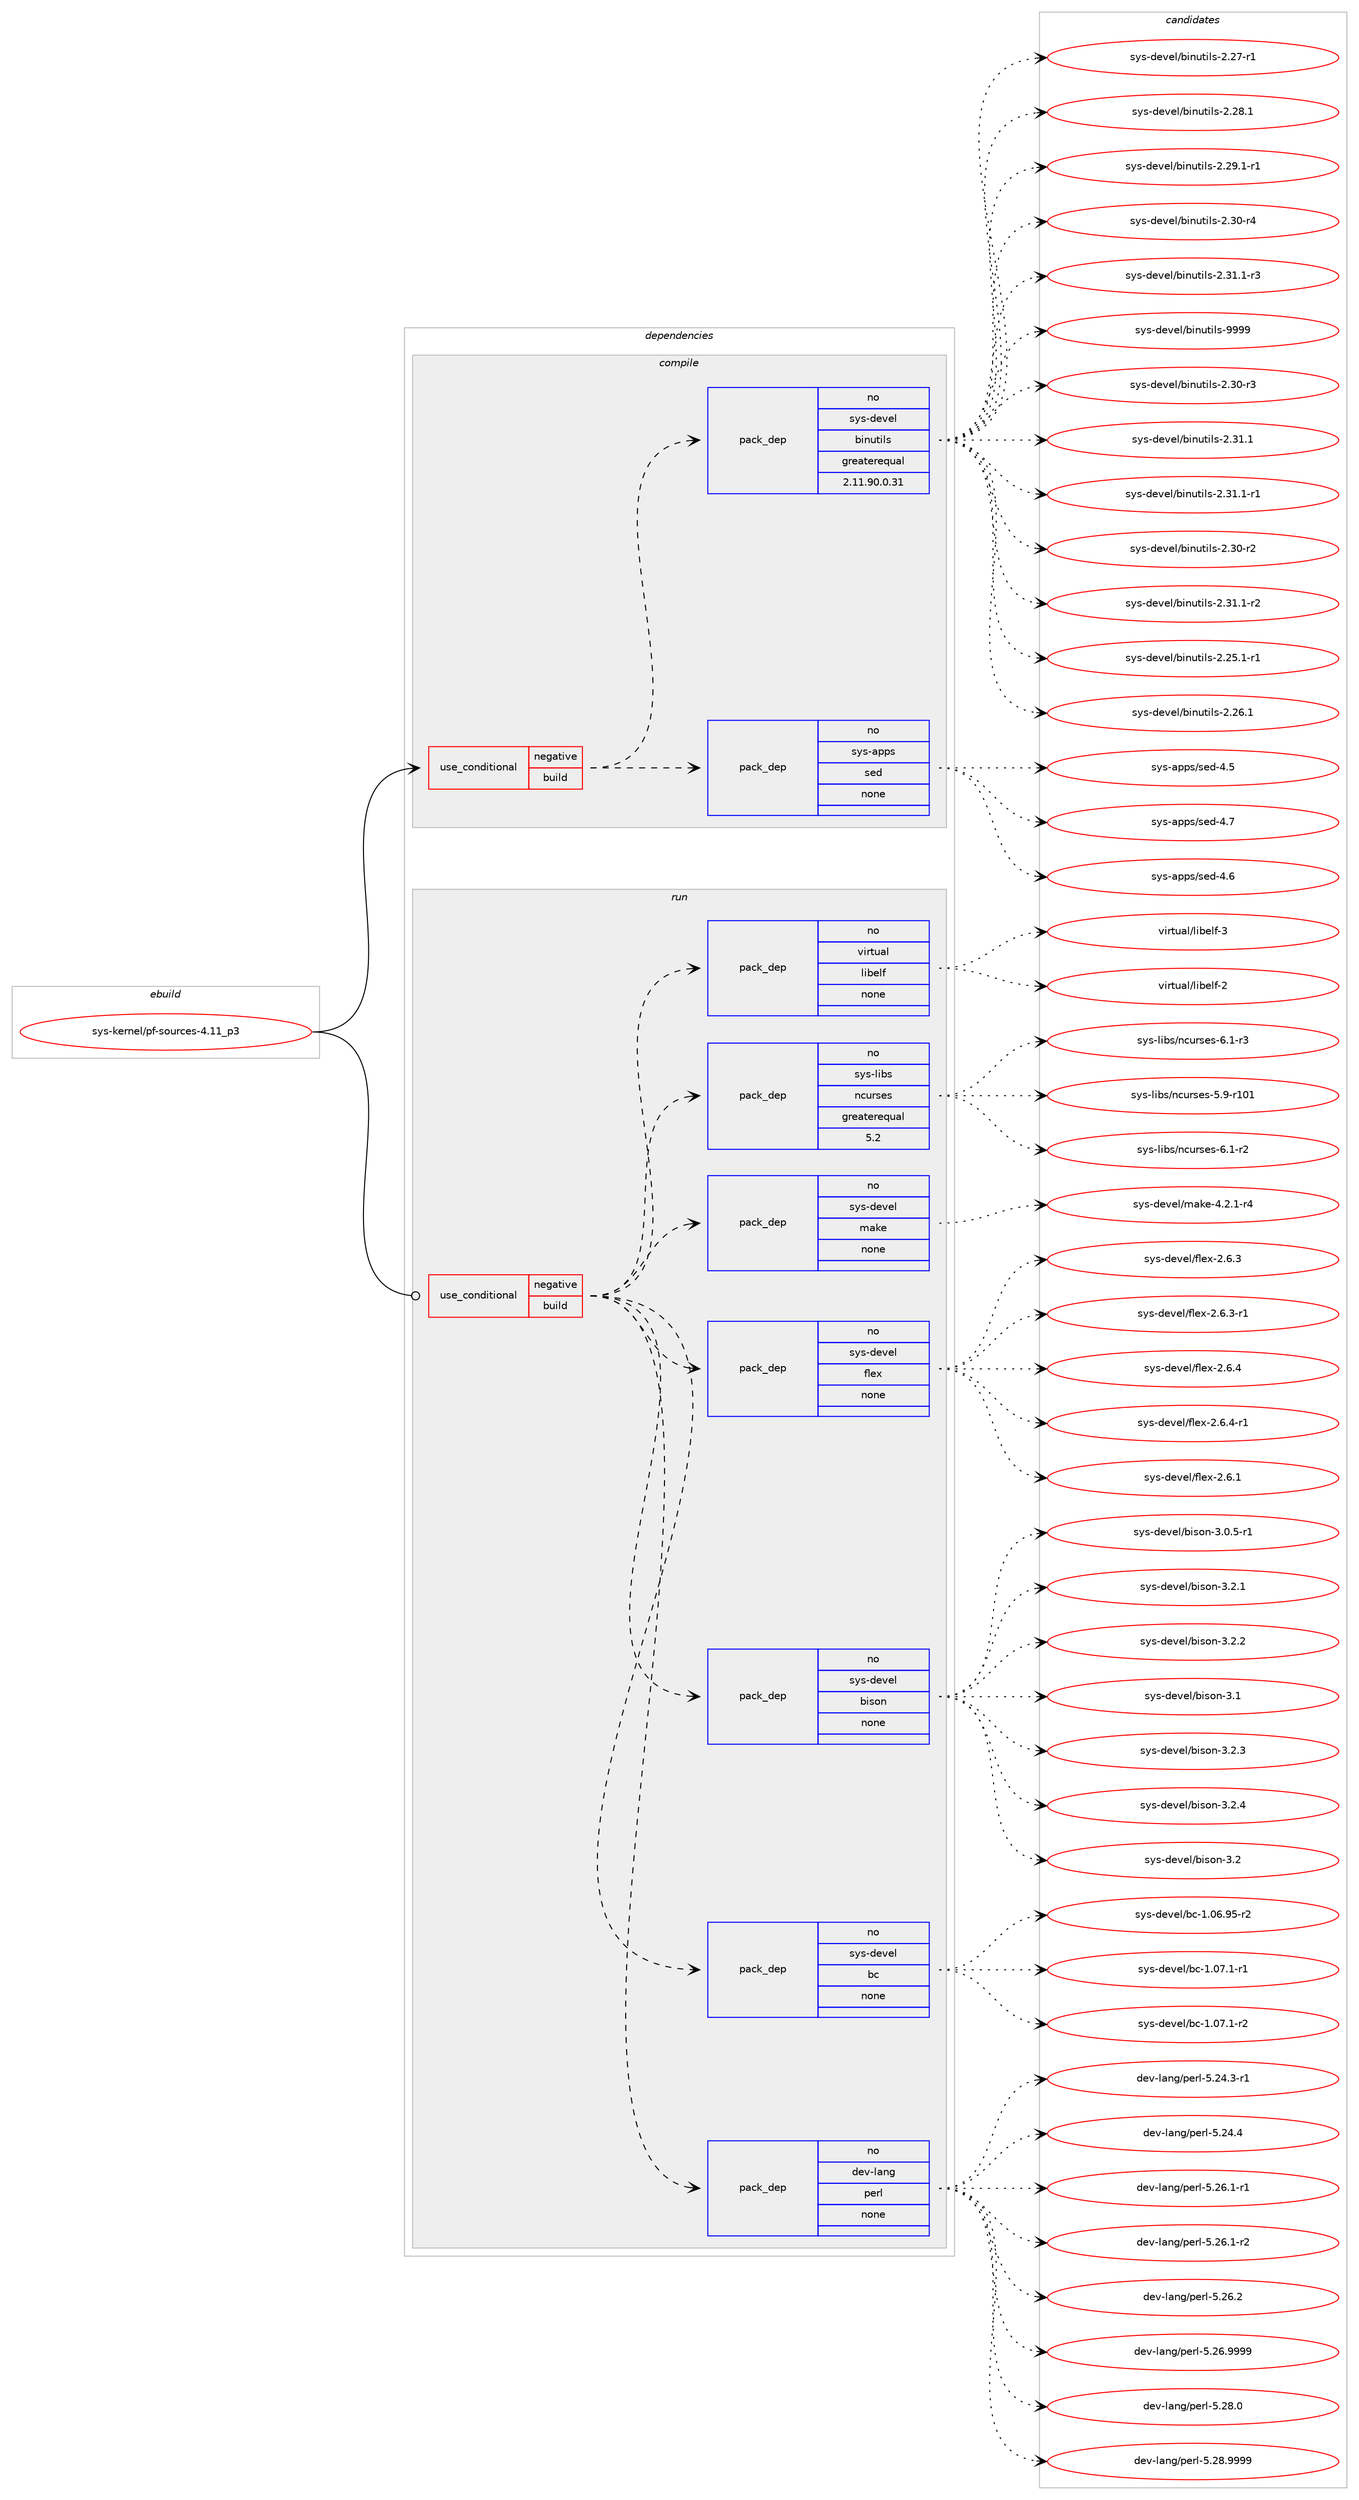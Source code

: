 digraph prolog {

# *************
# Graph options
# *************

newrank=true;
concentrate=true;
compound=true;
graph [rankdir=LR,fontname=Helvetica,fontsize=10,ranksep=1.5];#, ranksep=2.5, nodesep=0.2];
edge  [arrowhead=vee];
node  [fontname=Helvetica,fontsize=10];

# **********
# The ebuild
# **********

subgraph cluster_leftcol {
color=gray;
rank=same;
label=<<i>ebuild</i>>;
id [label="sys-kernel/pf-sources-4.11_p3", color=red, width=4, href="../sys-kernel/pf-sources-4.11_p3.svg"];
}

# ****************
# The dependencies
# ****************

subgraph cluster_midcol {
color=gray;
label=<<i>dependencies</i>>;
subgraph cluster_compile {
fillcolor="#eeeeee";
style=filled;
label=<<i>compile</i>>;
subgraph cond1798 {
dependency9421 [label=<<TABLE BORDER="0" CELLBORDER="1" CELLSPACING="0" CELLPADDING="4"><TR><TD ROWSPAN="3" CELLPADDING="10">use_conditional</TD></TR><TR><TD>negative</TD></TR><TR><TD>build</TD></TR></TABLE>>, shape=none, color=red];
subgraph pack7415 {
dependency9422 [label=<<TABLE BORDER="0" CELLBORDER="1" CELLSPACING="0" CELLPADDING="4" WIDTH="220"><TR><TD ROWSPAN="6" CELLPADDING="30">pack_dep</TD></TR><TR><TD WIDTH="110">no</TD></TR><TR><TD>sys-apps</TD></TR><TR><TD>sed</TD></TR><TR><TD>none</TD></TR><TR><TD></TD></TR></TABLE>>, shape=none, color=blue];
}
dependency9421:e -> dependency9422:w [weight=20,style="dashed",arrowhead="vee"];
subgraph pack7416 {
dependency9423 [label=<<TABLE BORDER="0" CELLBORDER="1" CELLSPACING="0" CELLPADDING="4" WIDTH="220"><TR><TD ROWSPAN="6" CELLPADDING="30">pack_dep</TD></TR><TR><TD WIDTH="110">no</TD></TR><TR><TD>sys-devel</TD></TR><TR><TD>binutils</TD></TR><TR><TD>greaterequal</TD></TR><TR><TD>2.11.90.0.31</TD></TR></TABLE>>, shape=none, color=blue];
}
dependency9421:e -> dependency9423:w [weight=20,style="dashed",arrowhead="vee"];
}
id:e -> dependency9421:w [weight=20,style="solid",arrowhead="vee"];
}
subgraph cluster_compileandrun {
fillcolor="#eeeeee";
style=filled;
label=<<i>compile and run</i>>;
}
subgraph cluster_run {
fillcolor="#eeeeee";
style=filled;
label=<<i>run</i>>;
subgraph cond1799 {
dependency9424 [label=<<TABLE BORDER="0" CELLBORDER="1" CELLSPACING="0" CELLPADDING="4"><TR><TD ROWSPAN="3" CELLPADDING="10">use_conditional</TD></TR><TR><TD>negative</TD></TR><TR><TD>build</TD></TR></TABLE>>, shape=none, color=red];
subgraph pack7417 {
dependency9425 [label=<<TABLE BORDER="0" CELLBORDER="1" CELLSPACING="0" CELLPADDING="4" WIDTH="220"><TR><TD ROWSPAN="6" CELLPADDING="30">pack_dep</TD></TR><TR><TD WIDTH="110">no</TD></TR><TR><TD>dev-lang</TD></TR><TR><TD>perl</TD></TR><TR><TD>none</TD></TR><TR><TD></TD></TR></TABLE>>, shape=none, color=blue];
}
dependency9424:e -> dependency9425:w [weight=20,style="dashed",arrowhead="vee"];
subgraph pack7418 {
dependency9426 [label=<<TABLE BORDER="0" CELLBORDER="1" CELLSPACING="0" CELLPADDING="4" WIDTH="220"><TR><TD ROWSPAN="6" CELLPADDING="30">pack_dep</TD></TR><TR><TD WIDTH="110">no</TD></TR><TR><TD>sys-devel</TD></TR><TR><TD>bc</TD></TR><TR><TD>none</TD></TR><TR><TD></TD></TR></TABLE>>, shape=none, color=blue];
}
dependency9424:e -> dependency9426:w [weight=20,style="dashed",arrowhead="vee"];
subgraph pack7419 {
dependency9427 [label=<<TABLE BORDER="0" CELLBORDER="1" CELLSPACING="0" CELLPADDING="4" WIDTH="220"><TR><TD ROWSPAN="6" CELLPADDING="30">pack_dep</TD></TR><TR><TD WIDTH="110">no</TD></TR><TR><TD>sys-devel</TD></TR><TR><TD>bison</TD></TR><TR><TD>none</TD></TR><TR><TD></TD></TR></TABLE>>, shape=none, color=blue];
}
dependency9424:e -> dependency9427:w [weight=20,style="dashed",arrowhead="vee"];
subgraph pack7420 {
dependency9428 [label=<<TABLE BORDER="0" CELLBORDER="1" CELLSPACING="0" CELLPADDING="4" WIDTH="220"><TR><TD ROWSPAN="6" CELLPADDING="30">pack_dep</TD></TR><TR><TD WIDTH="110">no</TD></TR><TR><TD>sys-devel</TD></TR><TR><TD>flex</TD></TR><TR><TD>none</TD></TR><TR><TD></TD></TR></TABLE>>, shape=none, color=blue];
}
dependency9424:e -> dependency9428:w [weight=20,style="dashed",arrowhead="vee"];
subgraph pack7421 {
dependency9429 [label=<<TABLE BORDER="0" CELLBORDER="1" CELLSPACING="0" CELLPADDING="4" WIDTH="220"><TR><TD ROWSPAN="6" CELLPADDING="30">pack_dep</TD></TR><TR><TD WIDTH="110">no</TD></TR><TR><TD>sys-devel</TD></TR><TR><TD>make</TD></TR><TR><TD>none</TD></TR><TR><TD></TD></TR></TABLE>>, shape=none, color=blue];
}
dependency9424:e -> dependency9429:w [weight=20,style="dashed",arrowhead="vee"];
subgraph pack7422 {
dependency9430 [label=<<TABLE BORDER="0" CELLBORDER="1" CELLSPACING="0" CELLPADDING="4" WIDTH="220"><TR><TD ROWSPAN="6" CELLPADDING="30">pack_dep</TD></TR><TR><TD WIDTH="110">no</TD></TR><TR><TD>sys-libs</TD></TR><TR><TD>ncurses</TD></TR><TR><TD>greaterequal</TD></TR><TR><TD>5.2</TD></TR></TABLE>>, shape=none, color=blue];
}
dependency9424:e -> dependency9430:w [weight=20,style="dashed",arrowhead="vee"];
subgraph pack7423 {
dependency9431 [label=<<TABLE BORDER="0" CELLBORDER="1" CELLSPACING="0" CELLPADDING="4" WIDTH="220"><TR><TD ROWSPAN="6" CELLPADDING="30">pack_dep</TD></TR><TR><TD WIDTH="110">no</TD></TR><TR><TD>virtual</TD></TR><TR><TD>libelf</TD></TR><TR><TD>none</TD></TR><TR><TD></TD></TR></TABLE>>, shape=none, color=blue];
}
dependency9424:e -> dependency9431:w [weight=20,style="dashed",arrowhead="vee"];
}
id:e -> dependency9424:w [weight=20,style="solid",arrowhead="odot"];
}
}

# **************
# The candidates
# **************

subgraph cluster_choices {
rank=same;
color=gray;
label=<<i>candidates</i>>;

subgraph choice7415 {
color=black;
nodesep=1;
choice11512111545971121121154711510110045524654 [label="sys-apps/sed-4.6", color=red, width=4,href="../sys-apps/sed-4.6.svg"];
choice11512111545971121121154711510110045524653 [label="sys-apps/sed-4.5", color=red, width=4,href="../sys-apps/sed-4.5.svg"];
choice11512111545971121121154711510110045524655 [label="sys-apps/sed-4.7", color=red, width=4,href="../sys-apps/sed-4.7.svg"];
dependency9422:e -> choice11512111545971121121154711510110045524654:w [style=dotted,weight="100"];
dependency9422:e -> choice11512111545971121121154711510110045524653:w [style=dotted,weight="100"];
dependency9422:e -> choice11512111545971121121154711510110045524655:w [style=dotted,weight="100"];
}
subgraph choice7416 {
color=black;
nodesep=1;
choice11512111545100101118101108479810511011711610510811545504651484511451 [label="sys-devel/binutils-2.30-r3", color=red, width=4,href="../sys-devel/binutils-2.30-r3.svg"];
choice11512111545100101118101108479810511011711610510811545504651494649 [label="sys-devel/binutils-2.31.1", color=red, width=4,href="../sys-devel/binutils-2.31.1.svg"];
choice115121115451001011181011084798105110117116105108115455046514946494511449 [label="sys-devel/binutils-2.31.1-r1", color=red, width=4,href="../sys-devel/binutils-2.31.1-r1.svg"];
choice11512111545100101118101108479810511011711610510811545504651484511450 [label="sys-devel/binutils-2.30-r2", color=red, width=4,href="../sys-devel/binutils-2.30-r2.svg"];
choice115121115451001011181011084798105110117116105108115455046514946494511450 [label="sys-devel/binutils-2.31.1-r2", color=red, width=4,href="../sys-devel/binutils-2.31.1-r2.svg"];
choice115121115451001011181011084798105110117116105108115455046505346494511449 [label="sys-devel/binutils-2.25.1-r1", color=red, width=4,href="../sys-devel/binutils-2.25.1-r1.svg"];
choice11512111545100101118101108479810511011711610510811545504650544649 [label="sys-devel/binutils-2.26.1", color=red, width=4,href="../sys-devel/binutils-2.26.1.svg"];
choice11512111545100101118101108479810511011711610510811545504650554511449 [label="sys-devel/binutils-2.27-r1", color=red, width=4,href="../sys-devel/binutils-2.27-r1.svg"];
choice11512111545100101118101108479810511011711610510811545504650564649 [label="sys-devel/binutils-2.28.1", color=red, width=4,href="../sys-devel/binutils-2.28.1.svg"];
choice115121115451001011181011084798105110117116105108115455046505746494511449 [label="sys-devel/binutils-2.29.1-r1", color=red, width=4,href="../sys-devel/binutils-2.29.1-r1.svg"];
choice11512111545100101118101108479810511011711610510811545504651484511452 [label="sys-devel/binutils-2.30-r4", color=red, width=4,href="../sys-devel/binutils-2.30-r4.svg"];
choice115121115451001011181011084798105110117116105108115455046514946494511451 [label="sys-devel/binutils-2.31.1-r3", color=red, width=4,href="../sys-devel/binutils-2.31.1-r3.svg"];
choice1151211154510010111810110847981051101171161051081154557575757 [label="sys-devel/binutils-9999", color=red, width=4,href="../sys-devel/binutils-9999.svg"];
dependency9423:e -> choice11512111545100101118101108479810511011711610510811545504651484511451:w [style=dotted,weight="100"];
dependency9423:e -> choice11512111545100101118101108479810511011711610510811545504651494649:w [style=dotted,weight="100"];
dependency9423:e -> choice115121115451001011181011084798105110117116105108115455046514946494511449:w [style=dotted,weight="100"];
dependency9423:e -> choice11512111545100101118101108479810511011711610510811545504651484511450:w [style=dotted,weight="100"];
dependency9423:e -> choice115121115451001011181011084798105110117116105108115455046514946494511450:w [style=dotted,weight="100"];
dependency9423:e -> choice115121115451001011181011084798105110117116105108115455046505346494511449:w [style=dotted,weight="100"];
dependency9423:e -> choice11512111545100101118101108479810511011711610510811545504650544649:w [style=dotted,weight="100"];
dependency9423:e -> choice11512111545100101118101108479810511011711610510811545504650554511449:w [style=dotted,weight="100"];
dependency9423:e -> choice11512111545100101118101108479810511011711610510811545504650564649:w [style=dotted,weight="100"];
dependency9423:e -> choice115121115451001011181011084798105110117116105108115455046505746494511449:w [style=dotted,weight="100"];
dependency9423:e -> choice11512111545100101118101108479810511011711610510811545504651484511452:w [style=dotted,weight="100"];
dependency9423:e -> choice115121115451001011181011084798105110117116105108115455046514946494511451:w [style=dotted,weight="100"];
dependency9423:e -> choice1151211154510010111810110847981051101171161051081154557575757:w [style=dotted,weight="100"];
}
subgraph choice7417 {
color=black;
nodesep=1;
choice100101118451089711010347112101114108455346505246514511449 [label="dev-lang/perl-5.24.3-r1", color=red, width=4,href="../dev-lang/perl-5.24.3-r1.svg"];
choice10010111845108971101034711210111410845534650524652 [label="dev-lang/perl-5.24.4", color=red, width=4,href="../dev-lang/perl-5.24.4.svg"];
choice100101118451089711010347112101114108455346505446494511449 [label="dev-lang/perl-5.26.1-r1", color=red, width=4,href="../dev-lang/perl-5.26.1-r1.svg"];
choice100101118451089711010347112101114108455346505446494511450 [label="dev-lang/perl-5.26.1-r2", color=red, width=4,href="../dev-lang/perl-5.26.1-r2.svg"];
choice10010111845108971101034711210111410845534650544650 [label="dev-lang/perl-5.26.2", color=red, width=4,href="../dev-lang/perl-5.26.2.svg"];
choice10010111845108971101034711210111410845534650544657575757 [label="dev-lang/perl-5.26.9999", color=red, width=4,href="../dev-lang/perl-5.26.9999.svg"];
choice10010111845108971101034711210111410845534650564648 [label="dev-lang/perl-5.28.0", color=red, width=4,href="../dev-lang/perl-5.28.0.svg"];
choice10010111845108971101034711210111410845534650564657575757 [label="dev-lang/perl-5.28.9999", color=red, width=4,href="../dev-lang/perl-5.28.9999.svg"];
dependency9425:e -> choice100101118451089711010347112101114108455346505246514511449:w [style=dotted,weight="100"];
dependency9425:e -> choice10010111845108971101034711210111410845534650524652:w [style=dotted,weight="100"];
dependency9425:e -> choice100101118451089711010347112101114108455346505446494511449:w [style=dotted,weight="100"];
dependency9425:e -> choice100101118451089711010347112101114108455346505446494511450:w [style=dotted,weight="100"];
dependency9425:e -> choice10010111845108971101034711210111410845534650544650:w [style=dotted,weight="100"];
dependency9425:e -> choice10010111845108971101034711210111410845534650544657575757:w [style=dotted,weight="100"];
dependency9425:e -> choice10010111845108971101034711210111410845534650564648:w [style=dotted,weight="100"];
dependency9425:e -> choice10010111845108971101034711210111410845534650564657575757:w [style=dotted,weight="100"];
}
subgraph choice7418 {
color=black;
nodesep=1;
choice1151211154510010111810110847989945494648544657534511450 [label="sys-devel/bc-1.06.95-r2", color=red, width=4,href="../sys-devel/bc-1.06.95-r2.svg"];
choice11512111545100101118101108479899454946485546494511449 [label="sys-devel/bc-1.07.1-r1", color=red, width=4,href="../sys-devel/bc-1.07.1-r1.svg"];
choice11512111545100101118101108479899454946485546494511450 [label="sys-devel/bc-1.07.1-r2", color=red, width=4,href="../sys-devel/bc-1.07.1-r2.svg"];
dependency9426:e -> choice1151211154510010111810110847989945494648544657534511450:w [style=dotted,weight="100"];
dependency9426:e -> choice11512111545100101118101108479899454946485546494511449:w [style=dotted,weight="100"];
dependency9426:e -> choice11512111545100101118101108479899454946485546494511450:w [style=dotted,weight="100"];
}
subgraph choice7419 {
color=black;
nodesep=1;
choice11512111545100101118101108479810511511111045514650 [label="sys-devel/bison-3.2", color=red, width=4,href="../sys-devel/bison-3.2.svg"];
choice1151211154510010111810110847981051151111104551464846534511449 [label="sys-devel/bison-3.0.5-r1", color=red, width=4,href="../sys-devel/bison-3.0.5-r1.svg"];
choice115121115451001011181011084798105115111110455146504649 [label="sys-devel/bison-3.2.1", color=red, width=4,href="../sys-devel/bison-3.2.1.svg"];
choice115121115451001011181011084798105115111110455146504650 [label="sys-devel/bison-3.2.2", color=red, width=4,href="../sys-devel/bison-3.2.2.svg"];
choice11512111545100101118101108479810511511111045514649 [label="sys-devel/bison-3.1", color=red, width=4,href="../sys-devel/bison-3.1.svg"];
choice115121115451001011181011084798105115111110455146504651 [label="sys-devel/bison-3.2.3", color=red, width=4,href="../sys-devel/bison-3.2.3.svg"];
choice115121115451001011181011084798105115111110455146504652 [label="sys-devel/bison-3.2.4", color=red, width=4,href="../sys-devel/bison-3.2.4.svg"];
dependency9427:e -> choice11512111545100101118101108479810511511111045514650:w [style=dotted,weight="100"];
dependency9427:e -> choice1151211154510010111810110847981051151111104551464846534511449:w [style=dotted,weight="100"];
dependency9427:e -> choice115121115451001011181011084798105115111110455146504649:w [style=dotted,weight="100"];
dependency9427:e -> choice115121115451001011181011084798105115111110455146504650:w [style=dotted,weight="100"];
dependency9427:e -> choice11512111545100101118101108479810511511111045514649:w [style=dotted,weight="100"];
dependency9427:e -> choice115121115451001011181011084798105115111110455146504651:w [style=dotted,weight="100"];
dependency9427:e -> choice115121115451001011181011084798105115111110455146504652:w [style=dotted,weight="100"];
}
subgraph choice7420 {
color=black;
nodesep=1;
choice1151211154510010111810110847102108101120455046544649 [label="sys-devel/flex-2.6.1", color=red, width=4,href="../sys-devel/flex-2.6.1.svg"];
choice1151211154510010111810110847102108101120455046544651 [label="sys-devel/flex-2.6.3", color=red, width=4,href="../sys-devel/flex-2.6.3.svg"];
choice11512111545100101118101108471021081011204550465446514511449 [label="sys-devel/flex-2.6.3-r1", color=red, width=4,href="../sys-devel/flex-2.6.3-r1.svg"];
choice1151211154510010111810110847102108101120455046544652 [label="sys-devel/flex-2.6.4", color=red, width=4,href="../sys-devel/flex-2.6.4.svg"];
choice11512111545100101118101108471021081011204550465446524511449 [label="sys-devel/flex-2.6.4-r1", color=red, width=4,href="../sys-devel/flex-2.6.4-r1.svg"];
dependency9428:e -> choice1151211154510010111810110847102108101120455046544649:w [style=dotted,weight="100"];
dependency9428:e -> choice1151211154510010111810110847102108101120455046544651:w [style=dotted,weight="100"];
dependency9428:e -> choice11512111545100101118101108471021081011204550465446514511449:w [style=dotted,weight="100"];
dependency9428:e -> choice1151211154510010111810110847102108101120455046544652:w [style=dotted,weight="100"];
dependency9428:e -> choice11512111545100101118101108471021081011204550465446524511449:w [style=dotted,weight="100"];
}
subgraph choice7421 {
color=black;
nodesep=1;
choice1151211154510010111810110847109971071014552465046494511452 [label="sys-devel/make-4.2.1-r4", color=red, width=4,href="../sys-devel/make-4.2.1-r4.svg"];
dependency9429:e -> choice1151211154510010111810110847109971071014552465046494511452:w [style=dotted,weight="100"];
}
subgraph choice7422 {
color=black;
nodesep=1;
choice115121115451081059811547110991171141151011154553465745114494849 [label="sys-libs/ncurses-5.9-r101", color=red, width=4,href="../sys-libs/ncurses-5.9-r101.svg"];
choice11512111545108105981154711099117114115101115455446494511450 [label="sys-libs/ncurses-6.1-r2", color=red, width=4,href="../sys-libs/ncurses-6.1-r2.svg"];
choice11512111545108105981154711099117114115101115455446494511451 [label="sys-libs/ncurses-6.1-r3", color=red, width=4,href="../sys-libs/ncurses-6.1-r3.svg"];
dependency9430:e -> choice115121115451081059811547110991171141151011154553465745114494849:w [style=dotted,weight="100"];
dependency9430:e -> choice11512111545108105981154711099117114115101115455446494511450:w [style=dotted,weight="100"];
dependency9430:e -> choice11512111545108105981154711099117114115101115455446494511451:w [style=dotted,weight="100"];
}
subgraph choice7423 {
color=black;
nodesep=1;
choice1181051141161179710847108105981011081024550 [label="virtual/libelf-2", color=red, width=4,href="../virtual/libelf-2.svg"];
choice1181051141161179710847108105981011081024551 [label="virtual/libelf-3", color=red, width=4,href="../virtual/libelf-3.svg"];
dependency9431:e -> choice1181051141161179710847108105981011081024550:w [style=dotted,weight="100"];
dependency9431:e -> choice1181051141161179710847108105981011081024551:w [style=dotted,weight="100"];
}
}

}

